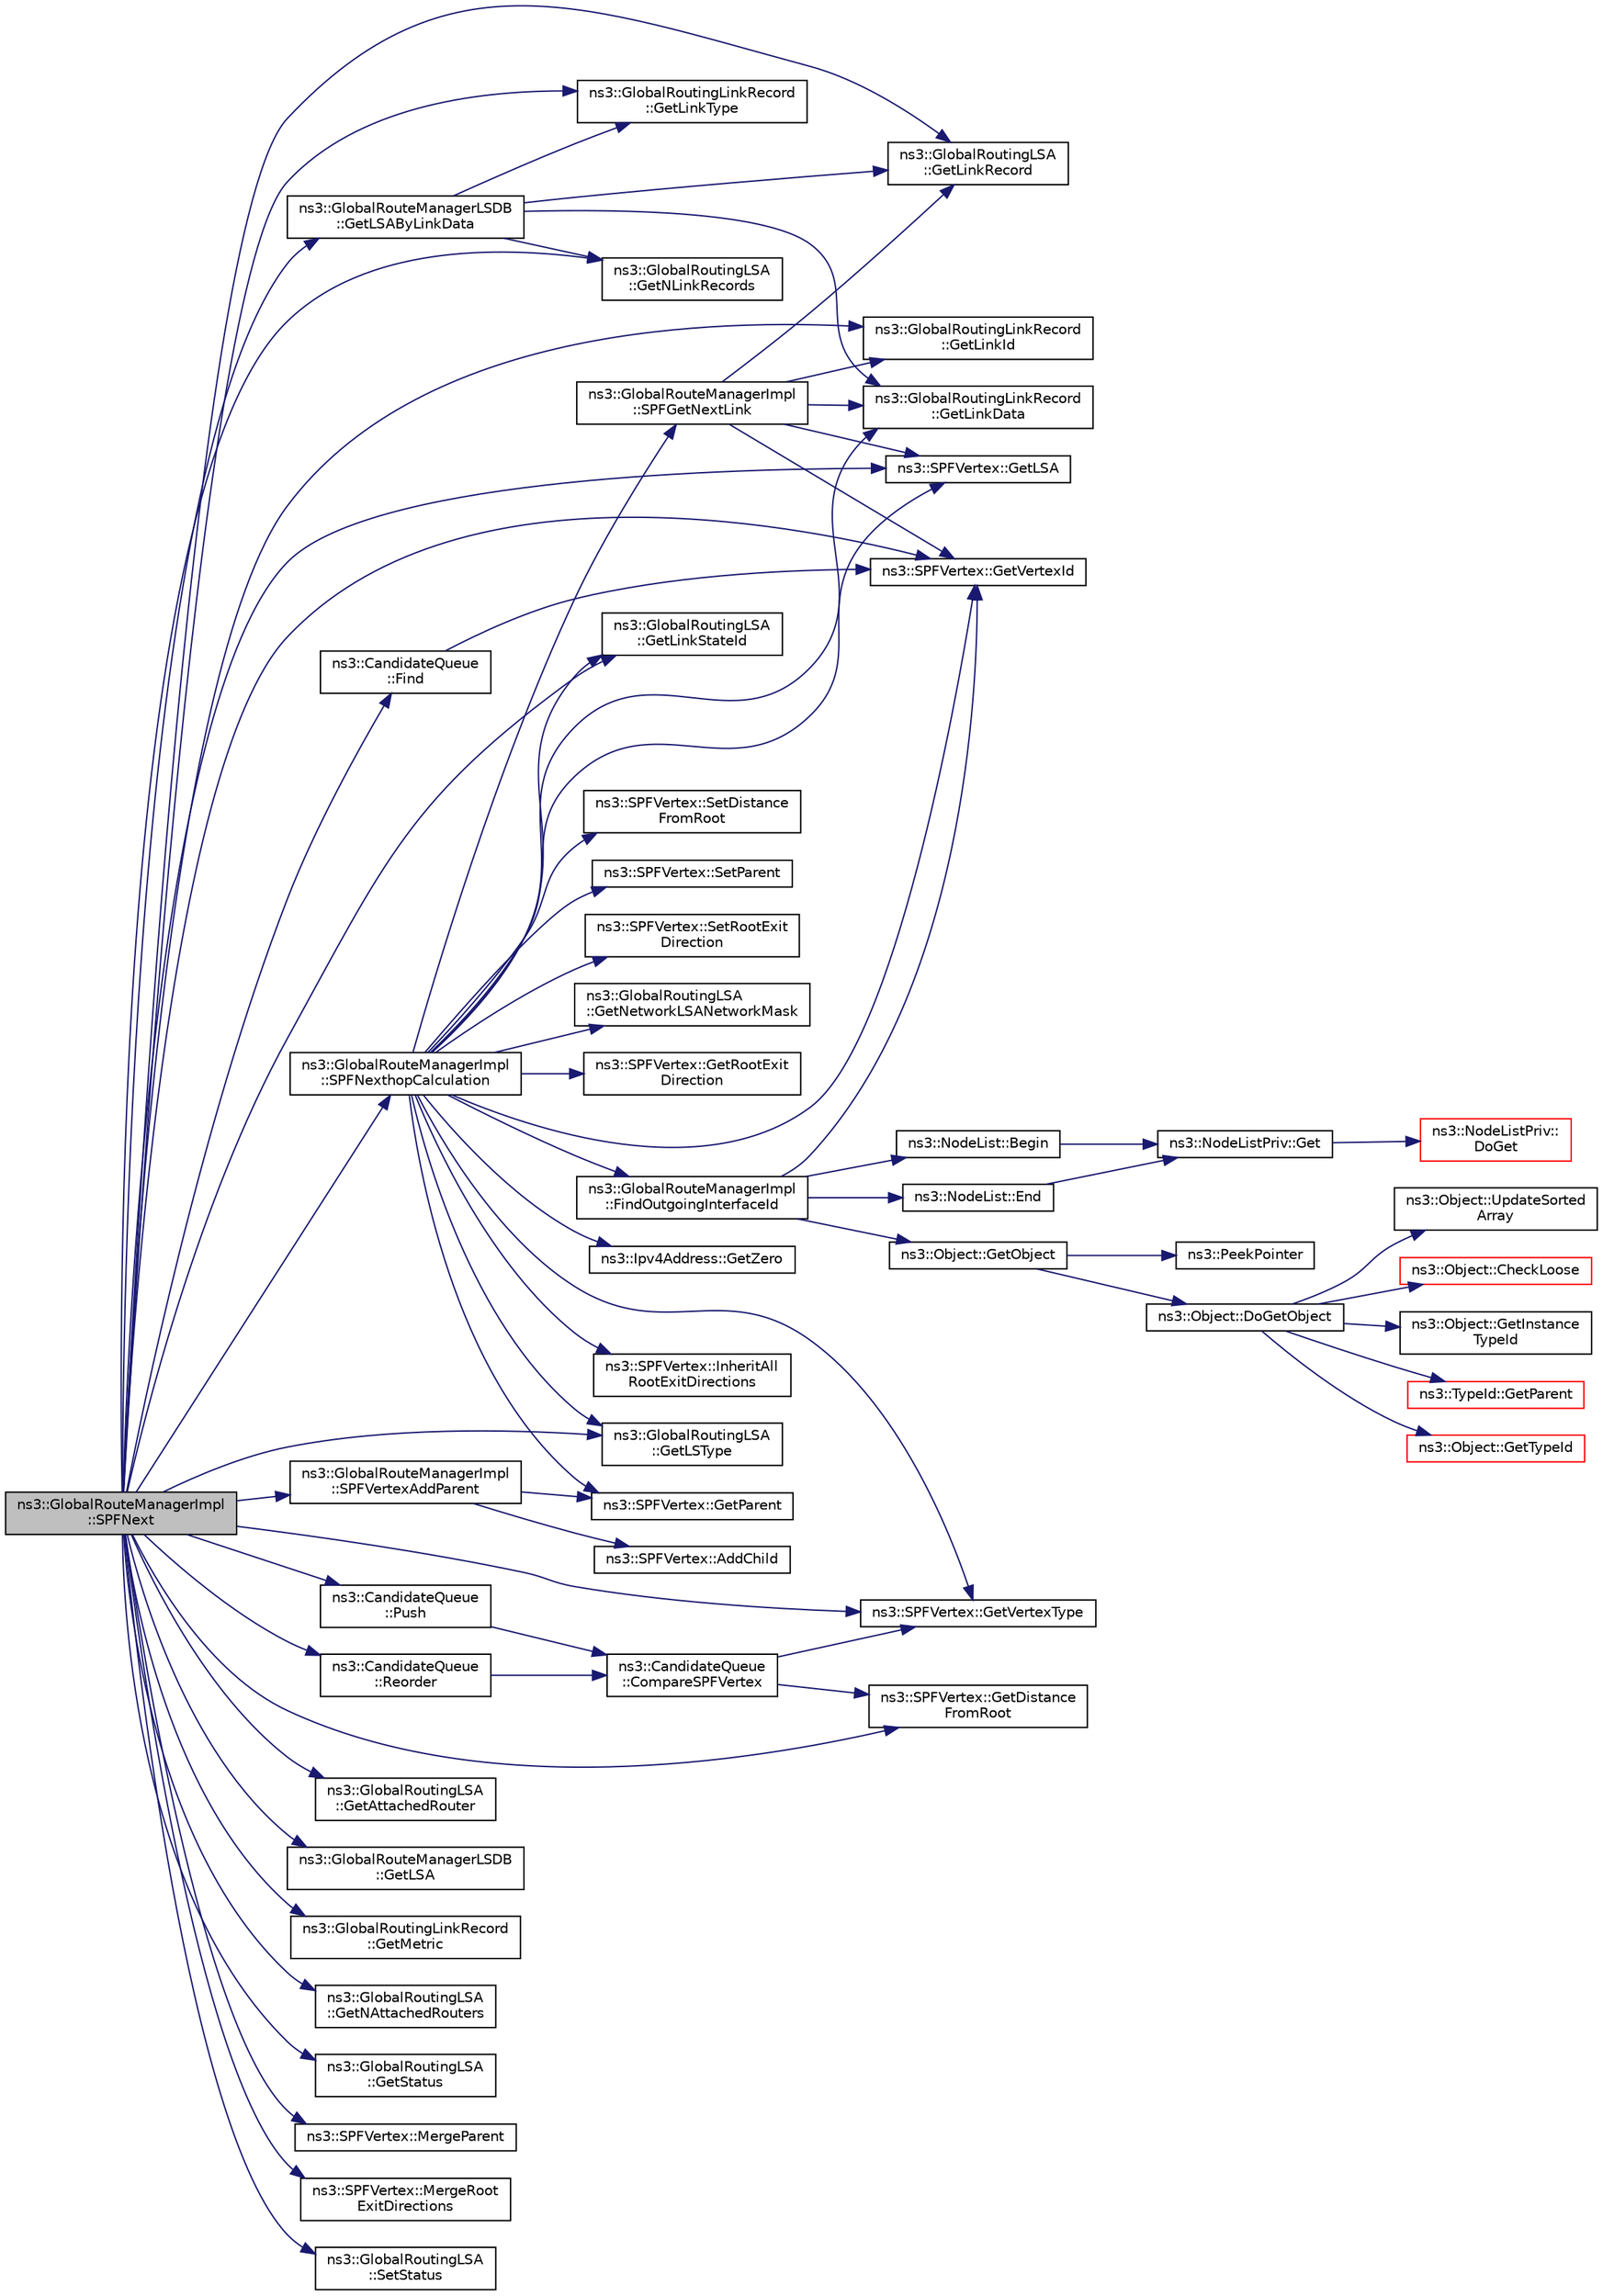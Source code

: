 digraph "ns3::GlobalRouteManagerImpl::SPFNext"
{
 // LATEX_PDF_SIZE
  edge [fontname="Helvetica",fontsize="10",labelfontname="Helvetica",labelfontsize="10"];
  node [fontname="Helvetica",fontsize="10",shape=record];
  rankdir="LR";
  Node1 [label="ns3::GlobalRouteManagerImpl\l::SPFNext",height=0.2,width=0.4,color="black", fillcolor="grey75", style="filled", fontcolor="black",tooltip="Examine the links in v's LSA and update the list of candidates with any vertices not already on the l..."];
  Node1 -> Node2 [color="midnightblue",fontsize="10",style="solid",fontname="Helvetica"];
  Node2 [label="ns3::CandidateQueue\l::Find",height=0.2,width=0.4,color="black", fillcolor="white", style="filled",URL="$classns3_1_1_candidate_queue.html#ae38da80d9768287e0c350c09a26efb14",tooltip="Searches the Candidate Queue for a Shortest Path First Vertex pointer that points to a vertex having ..."];
  Node2 -> Node3 [color="midnightblue",fontsize="10",style="solid",fontname="Helvetica"];
  Node3 [label="ns3::SPFVertex::GetVertexId",height=0.2,width=0.4,color="black", fillcolor="white", style="filled",URL="$classns3_1_1_s_p_f_vertex.html#aee273fe68ca8969878e0d23b24f7bfd3",tooltip="Get the Vertex ID field of a SPFVertex object."];
  Node1 -> Node4 [color="midnightblue",fontsize="10",style="solid",fontname="Helvetica"];
  Node4 [label="ns3::GlobalRoutingLSA\l::GetAttachedRouter",height=0.2,width=0.4,color="black", fillcolor="white", style="filled",URL="$classns3_1_1_global_routing_l_s_a.html#a6b0c41fc33c50d2f4afdcdb3d43b002b",tooltip="Return an Ipv4Address corresponding to the specified attached router."];
  Node1 -> Node5 [color="midnightblue",fontsize="10",style="solid",fontname="Helvetica"];
  Node5 [label="ns3::SPFVertex::GetDistance\lFromRoot",height=0.2,width=0.4,color="black", fillcolor="white", style="filled",URL="$classns3_1_1_s_p_f_vertex.html#abec08bd486fa602e2e86888ff37324b4",tooltip="Get the distance from the root vertex to \"this\" SPFVertex object."];
  Node1 -> Node6 [color="midnightblue",fontsize="10",style="solid",fontname="Helvetica"];
  Node6 [label="ns3::GlobalRoutingLinkRecord\l::GetLinkId",height=0.2,width=0.4,color="black", fillcolor="white", style="filled",URL="$classns3_1_1_global_routing_link_record.html#ab56e5ee06ec3c740bf94795d50823c85",tooltip="Get the Link ID field of the Global Routing Link Record."];
  Node1 -> Node7 [color="midnightblue",fontsize="10",style="solid",fontname="Helvetica"];
  Node7 [label="ns3::GlobalRoutingLSA\l::GetLinkRecord",height=0.2,width=0.4,color="black", fillcolor="white", style="filled",URL="$classns3_1_1_global_routing_l_s_a.html#acb1684442a660e70d3cc3e8bd838af50",tooltip="Return a pointer to the specified Global Routing Link Record."];
  Node1 -> Node8 [color="midnightblue",fontsize="10",style="solid",fontname="Helvetica"];
  Node8 [label="ns3::GlobalRoutingLSA\l::GetLinkStateId",height=0.2,width=0.4,color="black", fillcolor="white", style="filled",URL="$classns3_1_1_global_routing_l_s_a.html#ae393e76bb179f591a47e10e51121a9ab",tooltip="Get the Link State ID as defined by the OSPF spec."];
  Node1 -> Node9 [color="midnightblue",fontsize="10",style="solid",fontname="Helvetica"];
  Node9 [label="ns3::GlobalRoutingLinkRecord\l::GetLinkType",height=0.2,width=0.4,color="black", fillcolor="white", style="filled",URL="$classns3_1_1_global_routing_link_record.html#a7160442a4e6dcbbe4508b2a14ac502d4",tooltip="Get the Link Type field of the Global Routing Link Record."];
  Node1 -> Node10 [color="midnightblue",fontsize="10",style="solid",fontname="Helvetica"];
  Node10 [label="ns3::GlobalRouteManagerLSDB\l::GetLSA",height=0.2,width=0.4,color="black", fillcolor="white", style="filled",URL="$classns3_1_1_global_route_manager_l_s_d_b.html#a64eda702541d4bd6afa2b5518ec86e1d",tooltip="Look up the Link State Advertisement associated with the given link state ID (address)."];
  Node1 -> Node11 [color="midnightblue",fontsize="10",style="solid",fontname="Helvetica"];
  Node11 [label="ns3::SPFVertex::GetLSA",height=0.2,width=0.4,color="black", fillcolor="white", style="filled",URL="$classns3_1_1_s_p_f_vertex.html#a4385952b5f26b0451ebc4420076c3d6e",tooltip="Get the Global Router Link State Advertisement returned by the Global Router represented by this SPFV..."];
  Node1 -> Node12 [color="midnightblue",fontsize="10",style="solid",fontname="Helvetica"];
  Node12 [label="ns3::GlobalRouteManagerLSDB\l::GetLSAByLinkData",height=0.2,width=0.4,color="black", fillcolor="white", style="filled",URL="$classns3_1_1_global_route_manager_l_s_d_b.html#aec1596aa3bca59291fa377690f880884",tooltip="Look up the Link State Advertisement associated with the given link state ID (address)."];
  Node12 -> Node13 [color="midnightblue",fontsize="10",style="solid",fontname="Helvetica"];
  Node13 [label="ns3::GlobalRoutingLinkRecord\l::GetLinkData",height=0.2,width=0.4,color="black", fillcolor="white", style="filled",URL="$classns3_1_1_global_routing_link_record.html#ae329213648a513bef41aca9efe8c951a",tooltip="Get the Link Data field of the Global Routing Link Record."];
  Node12 -> Node7 [color="midnightblue",fontsize="10",style="solid",fontname="Helvetica"];
  Node12 -> Node9 [color="midnightblue",fontsize="10",style="solid",fontname="Helvetica"];
  Node12 -> Node14 [color="midnightblue",fontsize="10",style="solid",fontname="Helvetica"];
  Node14 [label="ns3::GlobalRoutingLSA\l::GetNLinkRecords",height=0.2,width=0.4,color="black", fillcolor="white", style="filled",URL="$classns3_1_1_global_routing_l_s_a.html#a1b9d99bfd22d948880df3b812c0b5583",tooltip="Return the number of Global Routing Link Records in the LSA."];
  Node1 -> Node15 [color="midnightblue",fontsize="10",style="solid",fontname="Helvetica"];
  Node15 [label="ns3::GlobalRoutingLSA\l::GetLSType",height=0.2,width=0.4,color="black", fillcolor="white", style="filled",URL="$classns3_1_1_global_routing_l_s_a.html#a4826a007aad0538e86df4c0e1337d93d",tooltip="Return the LSType field of the LSA."];
  Node1 -> Node16 [color="midnightblue",fontsize="10",style="solid",fontname="Helvetica"];
  Node16 [label="ns3::GlobalRoutingLinkRecord\l::GetMetric",height=0.2,width=0.4,color="black", fillcolor="white", style="filled",URL="$classns3_1_1_global_routing_link_record.html#a03caf9027a31e85f13e4db1dda515b26",tooltip="Get the Metric Data field of the Global Routing Link Record."];
  Node1 -> Node17 [color="midnightblue",fontsize="10",style="solid",fontname="Helvetica"];
  Node17 [label="ns3::GlobalRoutingLSA\l::GetNAttachedRouters",height=0.2,width=0.4,color="black", fillcolor="white", style="filled",URL="$classns3_1_1_global_routing_l_s_a.html#a3065d95382bf12c0af60f14fa006832e",tooltip="Return the number of attached routers listed in the NetworkLSA."];
  Node1 -> Node14 [color="midnightblue",fontsize="10",style="solid",fontname="Helvetica"];
  Node1 -> Node18 [color="midnightblue",fontsize="10",style="solid",fontname="Helvetica"];
  Node18 [label="ns3::GlobalRoutingLSA\l::GetStatus",height=0.2,width=0.4,color="black", fillcolor="white", style="filled",URL="$classns3_1_1_global_routing_l_s_a.html#a1b3fbb0a72002866e50ec3efdbfccb77",tooltip="Get the SPF status of the advertisement."];
  Node1 -> Node3 [color="midnightblue",fontsize="10",style="solid",fontname="Helvetica"];
  Node1 -> Node19 [color="midnightblue",fontsize="10",style="solid",fontname="Helvetica"];
  Node19 [label="ns3::SPFVertex::GetVertexType",height=0.2,width=0.4,color="black", fillcolor="white", style="filled",URL="$classns3_1_1_s_p_f_vertex.html#a68bd38b15f1f69bf901c8548cc4631e3",tooltip="Get the Vertex Type field of a SPFVertex object."];
  Node1 -> Node20 [color="midnightblue",fontsize="10",style="solid",fontname="Helvetica"];
  Node20 [label="ns3::SPFVertex::MergeParent",height=0.2,width=0.4,color="black", fillcolor="white", style="filled",URL="$classns3_1_1_s_p_f_vertex.html#a1f8549748a9888722110a947f5932981",tooltip="Merge the Parent list from the v into this vertex."];
  Node1 -> Node21 [color="midnightblue",fontsize="10",style="solid",fontname="Helvetica"];
  Node21 [label="ns3::SPFVertex::MergeRoot\lExitDirections",height=0.2,width=0.4,color="black", fillcolor="white", style="filled",URL="$classns3_1_1_s_p_f_vertex.html#a4fc3b7cdcd705457993f644046e89318",tooltip="Merge into 'this' vertex the list of exit directions from another vertex."];
  Node1 -> Node22 [color="midnightblue",fontsize="10",style="solid",fontname="Helvetica"];
  Node22 [label="ns3::CandidateQueue\l::Push",height=0.2,width=0.4,color="black", fillcolor="white", style="filled",URL="$classns3_1_1_candidate_queue.html#a52f6bdb3651569f349f5e522ccc4d88f",tooltip="Push a Shortest Path First Vertex pointer onto the queue according to the priority scheme."];
  Node22 -> Node23 [color="midnightblue",fontsize="10",style="solid",fontname="Helvetica"];
  Node23 [label="ns3::CandidateQueue\l::CompareSPFVertex",height=0.2,width=0.4,color="black", fillcolor="white", style="filled",URL="$classns3_1_1_candidate_queue.html#a13b908ec4dca38705cd12d7c6684099e",tooltip="return true if v1 < v2"];
  Node23 -> Node5 [color="midnightblue",fontsize="10",style="solid",fontname="Helvetica"];
  Node23 -> Node19 [color="midnightblue",fontsize="10",style="solid",fontname="Helvetica"];
  Node1 -> Node24 [color="midnightblue",fontsize="10",style="solid",fontname="Helvetica"];
  Node24 [label="ns3::CandidateQueue\l::Reorder",height=0.2,width=0.4,color="black", fillcolor="white", style="filled",URL="$classns3_1_1_candidate_queue.html#af258e0f4eb3ed5f04fb99c2e6e40c6c2",tooltip="Reorders the Candidate Queue according to the priority scheme."];
  Node24 -> Node23 [color="midnightblue",fontsize="10",style="solid",fontname="Helvetica"];
  Node1 -> Node25 [color="midnightblue",fontsize="10",style="solid",fontname="Helvetica"];
  Node25 [label="ns3::GlobalRoutingLSA\l::SetStatus",height=0.2,width=0.4,color="black", fillcolor="white", style="filled",URL="$classns3_1_1_global_routing_l_s_a.html#a0a3a59c56967eac866a2a3a2a5ded93f",tooltip="Set the SPF status of the advertisement."];
  Node1 -> Node26 [color="midnightblue",fontsize="10",style="solid",fontname="Helvetica"];
  Node26 [label="ns3::GlobalRouteManagerImpl\l::SPFNexthopCalculation",height=0.2,width=0.4,color="black", fillcolor="white", style="filled",URL="$classns3_1_1_global_route_manager_impl.html#ab082a78c423009f77c9cfe9018d40021",tooltip="Calculate nexthop from root through V (parent) to vertex W (destination) with given distance from roo..."];
  Node26 -> Node27 [color="midnightblue",fontsize="10",style="solid",fontname="Helvetica"];
  Node27 [label="ns3::GlobalRouteManagerImpl\l::FindOutgoingInterfaceId",height=0.2,width=0.4,color="black", fillcolor="white", style="filled",URL="$classns3_1_1_global_route_manager_impl.html#a55b3c7bf042d95de52cf56cc6699dc9a",tooltip="Return the interface number corresponding to a given IP address and mask."];
  Node27 -> Node28 [color="midnightblue",fontsize="10",style="solid",fontname="Helvetica"];
  Node28 [label="ns3::NodeList::Begin",height=0.2,width=0.4,color="black", fillcolor="white", style="filled",URL="$classns3_1_1_node_list.html#a93d2211831f5cb71d1dbb721e2721d7f",tooltip=" "];
  Node28 -> Node29 [color="midnightblue",fontsize="10",style="solid",fontname="Helvetica"];
  Node29 [label="ns3::NodeListPriv::Get",height=0.2,width=0.4,color="black", fillcolor="white", style="filled",URL="$classns3_1_1_node_list_priv.html#a746ce1482b3c1cf31d5a50cd55cffa92",tooltip="Get the node list object."];
  Node29 -> Node30 [color="midnightblue",fontsize="10",style="solid",fontname="Helvetica"];
  Node30 [label="ns3::NodeListPriv::\lDoGet",height=0.2,width=0.4,color="red", fillcolor="white", style="filled",URL="$classns3_1_1_node_list_priv.html#a6f0222de939567a488905f1c6876c4ca",tooltip="Get the node list object."];
  Node27 -> Node92 [color="midnightblue",fontsize="10",style="solid",fontname="Helvetica"];
  Node92 [label="ns3::NodeList::End",height=0.2,width=0.4,color="black", fillcolor="white", style="filled",URL="$classns3_1_1_node_list.html#a027a558c16e6078e25c7ffc67becb559",tooltip=" "];
  Node92 -> Node29 [color="midnightblue",fontsize="10",style="solid",fontname="Helvetica"];
  Node27 -> Node93 [color="midnightblue",fontsize="10",style="solid",fontname="Helvetica"];
  Node93 [label="ns3::Object::GetObject",height=0.2,width=0.4,color="black", fillcolor="white", style="filled",URL="$classns3_1_1_object.html#ad21f5401ff705cd29c37f931ea3afc18",tooltip="Get a pointer to the requested aggregated Object."];
  Node93 -> Node94 [color="midnightblue",fontsize="10",style="solid",fontname="Helvetica"];
  Node94 [label="ns3::Object::DoGetObject",height=0.2,width=0.4,color="black", fillcolor="white", style="filled",URL="$classns3_1_1_object.html#a7c009975f7c0994cb47a69f713745e0a",tooltip="Find an Object of TypeId tid in the aggregates of this Object."];
  Node94 -> Node95 [color="midnightblue",fontsize="10",style="solid",fontname="Helvetica"];
  Node95 [label="ns3::Object::CheckLoose",height=0.2,width=0.4,color="red", fillcolor="white", style="filled",URL="$classns3_1_1_object.html#a33b1d1c52665f27a2fd4857aef5618f2",tooltip="Check if any aggregated Objects have non-zero reference counts."];
  Node94 -> Node96 [color="midnightblue",fontsize="10",style="solid",fontname="Helvetica"];
  Node96 [label="ns3::Object::GetInstance\lTypeId",height=0.2,width=0.4,color="black", fillcolor="white", style="filled",URL="$classns3_1_1_object.html#a9a0bc0211cfab9842e1046b5c5810e5a",tooltip="Get the most derived TypeId for this Object."];
  Node94 -> Node53 [color="midnightblue",fontsize="10",style="solid",fontname="Helvetica"];
  Node53 [label="ns3::TypeId::GetParent",height=0.2,width=0.4,color="red", fillcolor="white", style="filled",URL="$classns3_1_1_type_id.html#ab84f81aee52154af39a8668b59c89d63",tooltip="Get the parent of this TypeId."];
  Node94 -> Node97 [color="midnightblue",fontsize="10",style="solid",fontname="Helvetica"];
  Node97 [label="ns3::Object::GetTypeId",height=0.2,width=0.4,color="red", fillcolor="white", style="filled",URL="$classns3_1_1_object.html#a1d040243983ab74ec923bde26d7cb7e7",tooltip="Register this type."];
  Node94 -> Node98 [color="midnightblue",fontsize="10",style="solid",fontname="Helvetica"];
  Node98 [label="ns3::Object::UpdateSorted\lArray",height=0.2,width=0.4,color="black", fillcolor="white", style="filled",URL="$classns3_1_1_object.html#ade62655b9680ca5ebf5af7e0fda7a21f",tooltip="Keep the list of aggregates in most-recently-used order."];
  Node93 -> Node99 [color="midnightblue",fontsize="10",style="solid",fontname="Helvetica"];
  Node99 [label="ns3::PeekPointer",height=0.2,width=0.4,color="black", fillcolor="white", style="filled",URL="$namespacens3.html#af2a7557fe9afdd98d8f6f8f6e412cf5a",tooltip=" "];
  Node27 -> Node3 [color="midnightblue",fontsize="10",style="solid",fontname="Helvetica"];
  Node26 -> Node13 [color="midnightblue",fontsize="10",style="solid",fontname="Helvetica"];
  Node26 -> Node8 [color="midnightblue",fontsize="10",style="solid",fontname="Helvetica"];
  Node26 -> Node11 [color="midnightblue",fontsize="10",style="solid",fontname="Helvetica"];
  Node26 -> Node15 [color="midnightblue",fontsize="10",style="solid",fontname="Helvetica"];
  Node26 -> Node100 [color="midnightblue",fontsize="10",style="solid",fontname="Helvetica"];
  Node100 [label="ns3::GlobalRoutingLSA\l::GetNetworkLSANetworkMask",height=0.2,width=0.4,color="black", fillcolor="white", style="filled",URL="$classns3_1_1_global_routing_l_s_a.html#ab86e01b05862166f3225be53cfe2474d",tooltip="For a Network LSA, get the Network Mask field that precedes the list of attached routers."];
  Node26 -> Node101 [color="midnightblue",fontsize="10",style="solid",fontname="Helvetica"];
  Node101 [label="ns3::SPFVertex::GetParent",height=0.2,width=0.4,color="black", fillcolor="white", style="filled",URL="$classns3_1_1_s_p_f_vertex.html#af06a05cbef13c14694d3cee4a4e20169",tooltip="Get a pointer to the SPFVector that is the parent of \"this\" SPFVertex."];
  Node26 -> Node102 [color="midnightblue",fontsize="10",style="solid",fontname="Helvetica"];
  Node102 [label="ns3::SPFVertex::GetRootExit\lDirection",height=0.2,width=0.4,color="black", fillcolor="white", style="filled",URL="$classns3_1_1_s_p_f_vertex.html#a089da2ba061b7d6280956fe5ba9a69a9",tooltip="Obtain a pair indicating the exit direction from the root."];
  Node26 -> Node3 [color="midnightblue",fontsize="10",style="solid",fontname="Helvetica"];
  Node26 -> Node19 [color="midnightblue",fontsize="10",style="solid",fontname="Helvetica"];
  Node26 -> Node103 [color="midnightblue",fontsize="10",style="solid",fontname="Helvetica"];
  Node103 [label="ns3::Ipv4Address::GetZero",height=0.2,width=0.4,color="black", fillcolor="white", style="filled",URL="$classns3_1_1_ipv4_address.html#aeeb1c76b35d4ab612fda7bc51e99c5db",tooltip=" "];
  Node26 -> Node104 [color="midnightblue",fontsize="10",style="solid",fontname="Helvetica"];
  Node104 [label="ns3::SPFVertex::InheritAll\lRootExitDirections",height=0.2,width=0.4,color="black", fillcolor="white", style="filled",URL="$classns3_1_1_s_p_f_vertex.html#a3031d94106d3ce70776b2fe9a73ae36c",tooltip="Inherit all root exit directions from a given vertex to 'this' vertex."];
  Node26 -> Node105 [color="midnightblue",fontsize="10",style="solid",fontname="Helvetica"];
  Node105 [label="ns3::SPFVertex::SetDistance\lFromRoot",height=0.2,width=0.4,color="black", fillcolor="white", style="filled",URL="$classns3_1_1_s_p_f_vertex.html#a30885442cd0d8f7ae0e4690373b2c50a",tooltip="Set the distance from the root vertex to \"this\" SPFVertex object."];
  Node26 -> Node106 [color="midnightblue",fontsize="10",style="solid",fontname="Helvetica"];
  Node106 [label="ns3::SPFVertex::SetParent",height=0.2,width=0.4,color="black", fillcolor="white", style="filled",URL="$classns3_1_1_s_p_f_vertex.html#a4f8e0fed65db9fe485dae7ad9667ff40",tooltip="Set the pointer to the SPFVector that is the parent of \"this\" SPFVertex."];
  Node26 -> Node107 [color="midnightblue",fontsize="10",style="solid",fontname="Helvetica"];
  Node107 [label="ns3::SPFVertex::SetRootExit\lDirection",height=0.2,width=0.4,color="black", fillcolor="white", style="filled",URL="$classns3_1_1_s_p_f_vertex.html#a8538efb9de281a8a76bfeb7124dee3ae",tooltip="Set the IP address and outgoing interface index that should be used to begin forwarding packets from ..."];
  Node26 -> Node108 [color="midnightblue",fontsize="10",style="solid",fontname="Helvetica"];
  Node108 [label="ns3::GlobalRouteManagerImpl\l::SPFGetNextLink",height=0.2,width=0.4,color="black", fillcolor="white", style="filled",URL="$classns3_1_1_global_route_manager_impl.html#a4c868c90e06e063ac2eb60cfe93c2c84",tooltip="Search for a link between two vertices."];
  Node108 -> Node13 [color="midnightblue",fontsize="10",style="solid",fontname="Helvetica"];
  Node108 -> Node6 [color="midnightblue",fontsize="10",style="solid",fontname="Helvetica"];
  Node108 -> Node7 [color="midnightblue",fontsize="10",style="solid",fontname="Helvetica"];
  Node108 -> Node11 [color="midnightblue",fontsize="10",style="solid",fontname="Helvetica"];
  Node108 -> Node3 [color="midnightblue",fontsize="10",style="solid",fontname="Helvetica"];
  Node1 -> Node109 [color="midnightblue",fontsize="10",style="solid",fontname="Helvetica"];
  Node109 [label="ns3::GlobalRouteManagerImpl\l::SPFVertexAddParent",height=0.2,width=0.4,color="black", fillcolor="white", style="filled",URL="$classns3_1_1_global_route_manager_impl.html#ae7824a06e22187d1dc6823c46c95a3fc",tooltip="Adds a vertex to the list of children in each of its parents."];
  Node109 -> Node110 [color="midnightblue",fontsize="10",style="solid",fontname="Helvetica"];
  Node110 [label="ns3::SPFVertex::AddChild",height=0.2,width=0.4,color="black", fillcolor="white", style="filled",URL="$classns3_1_1_s_p_f_vertex.html#ae15d2c3bc1fb5285f467b494d27869d9",tooltip="Get a borrowed SPFVertex pointer to the specified child of \"this\" SPFVertex."];
  Node109 -> Node101 [color="midnightblue",fontsize="10",style="solid",fontname="Helvetica"];
}

